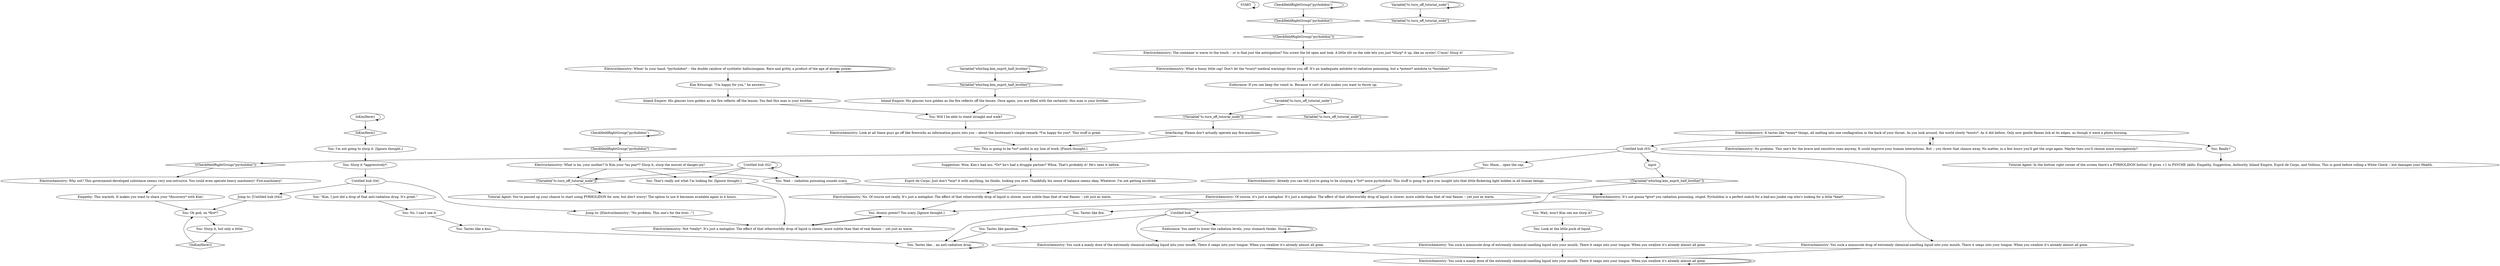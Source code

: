 # INITIATION / PYRHOLIDON HABIT
# A thought for becoming a wonderful pyrholidon addict.
# ==================================================
digraph G {
	  0 [label="START"];
	  1 [label="input"];
	  2 [label="You: Tastes like gasoline."];
	  3 [label="You: Wait -- radiation poisoning sounds scary."];
	  4 [label="You: Slurp it *aggressively*."];
	  5 [label="Jump to: [Electrochemistry: \"No problem. This one's for the brav...\"]"];
	  6 [label="You: This is going to be *so* useful in my line of work. [Finish thought.]"];
	  7 [label="Jump to: [Untitled hub (04)]"];
	  8 [label="You: Will I be able to stand straight and walk?"];
	  9 [label="Esprit de Corps: Just don't *mix* it with anything, he thinks, looking you over. Thankfully his sense of balance seems okay. Whatever. I'm not getting involved."];
	  10 [label="Electrochemistry: Look at all these guys go off like fireworks as information pours into you -- about the lieutenant's simple remark: *I'm happy for you*. This stuff is great."];
	  11 [label="Electrochemistry: Why not? This government-developed substance seems very non-intrusive. You could even operate heavy machinery! Fire-machinery!"];
	  12 [label="Electrochemistry: You suck a manly dose of the extremely chemical-smelling liquid into your mouth. There it seeps into your tongue. When you swallow it's already almost all gone."];
	  13 [label="You: Hmm... open the cap."];
	  14 [label="You: Tastes like... an anti-radiation drug."];
	  15 [label="Electrochemistry: It tastes like *many* things, all melting into one conflagration in the back of your throat. As you look around, the world slowly *exists*. As it did before. Only now gentle flames lick at its edges, as though it were a photo burning."];
	  16 [label="Variable[\"tc.turn_off_tutorial_node\"]"];
	  17 [label="Variable[\"tc.turn_off_tutorial_node\"]", shape=diamond];
	  18 [label="!(Variable[\"tc.turn_off_tutorial_node\"])", shape=diamond];
	  19 [label="You: I'm not going to slurp it. [Ignore thought.]"];
	  20 [label="Empathy: This warmth. It makes you want to share your *discovery* with Kim!"];
	  21 [label="Interfacing: Please don't actually operate any fire-machines."];
	  22 [label="Tutorial Agent: In the bottom right corner of the screen there's a PYRHOLIDON button! It gives +1 to PSYCHE skills: Empathy, Suggestion, Authority, Inland Empire, Esprit de Corps, and Volition. This is good before rolling a White Check -- but damages your Health."];
	  23 [label="Electrochemistry: No. Of course not really. It's just a metaphor. The effect of that otherworldly drop of liquid is slower, more subtle than that of real flames -- yet just as warm."];
	  24 [label="Suggestion: Wow, Kim's bad ass. *Or* he's had a druggie partner? Whoa. That's probably it! He's seen it before."];
	  25 [label="Electrochemistry: Already you can tell you're going to be slurping a *lot* more pyrholidon! This stuff is going to give you insight into that little flickering light hidden in all human beings."];
	  26 [label="Electrochemistry: The container is warm to the touch -- or is that just the anticipation? You screw the lid open and look. A little slit on the side lets you just *slurp* it up, like an oyster! C'mon! Slurp it!"];
	  27 [label="Electrochemistry: You suck a minuscule drop of extremely chemical-smelling liquid into your mouth. There it seeps into your tongue. When you swallow it's already almost all gone."];
	  28 [label="You: Tastes like a kiss."];
	  29 [label="Electrochemistry: Of course, it's just a metaphor. It's just a metaphor. The effect of that otherworldly drop of liquid is slower, more subtle than that of real flames -- yet just as warm."];
	  30 [label="Endurance: If you can keep the vomit in. Because it sort of also makes you want to throw up."];
	  31 [label="Untitled hub"];
	  32 [label="Endurance: You need to lower the radiation levels, your stomach thinks. Slurp it."];
	  33 [label="You: That's really not what I'm looking for. [Ignore thought.]"];
	  34 [label="You: Slurp it, but only a little."];
	  35 [label="Electrochemistry: Not *really*. It's just a metaphor. The effect of that otherworldly drop of liquid is slower, more subtle than that of real flames -- yet just as warm."];
	  36 [label="Electrochemistry: No problem. This one's for the brave and sensitive ones anyway. It could improve your human interactions. But -- you threw that chance away. No matter, in a few hours you'll get the urge again. Maybe then you'll choose more courageously?"];
	  37 [label="You: Really?"];
	  38 [label="You: Oh god, on *fire*?"];
	  39 [label="Untitled hub (04)"];
	  40 [label="CheckHeldRightGroup(\"pyrholidon\")"];
	  41 [label="CheckHeldRightGroup(\"pyrholidon\")", shape=diamond];
	  42 [label="!(CheckHeldRightGroup(\"pyrholidon\"))", shape=diamond];
	  43 [label="You: Tastes like fire."];
	  44 [label="Inland Empire: His glasses turn golden as the fire reflects off the lenses. You feel this man is your brother."];
	  45 [label="Variable[\"whirling.kim_esprit_half_brother\"]"];
	  46 [label="Variable[\"whirling.kim_esprit_half_brother\"]", shape=diamond];
	  47 [label="!(Variable[\"whirling.kim_esprit_half_brother\"])", shape=diamond];
	  48 [label="Electrochemistry: Whoa! In your hand: *pyrholidon* -- the double rainbow of synthetic hallucinogens. Rare and gritty, a product of the age of atomic power."];
	  49 [label="You: Look at the little puck of liquid."];
	  50 [label="Electrochemistry: What is he, your mother? Is Kim your *au pair*? Slurp it, slurp the morsel of danger-joy!"];
	  51 [label="Electrochemistry: You suck a manly dose of the extremely chemical-smelling liquid into your mouth. There it seeps into your tongue. When you swallow it's already almost all gone."];
	  52 [label="Untitled hub (03)"];
	  53 [label="You: No. I can't see it."];
	  54 [label="Kim Kitsuragi: \"I'm happy for you,\" he answers."];
	  55 [label="You: Atomic power? Too scary. [Ignore thought.]"];
	  56 [label="IsKimHere()"];
	  57 [label="IsKimHere()", shape=diamond];
	  58 [label="!(IsKimHere())", shape=diamond];
	  59 [label="CheckHeldRightGroup(\"pyrholidon\")"];
	  60 [label="CheckHeldRightGroup(\"pyrholidon\")", shape=diamond];
	  61 [label="!(CheckHeldRightGroup(\"pyrholidon\"))", shape=diamond];
	  62 [label="Electrochemistry: You suck a minuscule drop of extremely chemical-smelling liquid into your mouth. There it seeps into your tongue. When you swallow it's already almost all gone."];
	  63 [label="Electrochemistry: What a funny little cap! Don't let the *scary* medical warnings throw you off. It's an inadequate antidote to radiation poisoning, but a *potent* antidote to *boredom*."];
	  64 [label="Untitled hub (02)"];
	  65 [label="You: Wait, won't Kim see me slurp it?"];
	  66 [label="Variable[\"tc.turn_off_tutorial_node\"]"];
	  67 [label="Variable[\"tc.turn_off_tutorial_node\"]", shape=diamond];
	  68 [label="!(Variable[\"tc.turn_off_tutorial_node\"])", shape=diamond];
	  69 [label="Tutorial Agent: You've passed up your chance to start using PYRHOLIDON for now, but don't worry! The option to use it becomes available again in 4 hours."];
	  70 [label="Electrochemistry: It's not gonna *give* you radiation poisoning, stupid. Pyrholidon is a perfect match for a bad-ass junkie cop who's looking for a little *heat*."];
	  71 [label="You: \"Kim, I just did a drop of that anti-radiation drug. It's great.\""];
	  72 [label="Inland Empire: His glasses turn golden as the fire reflects off the lenses. Once again, you are filled with the certainty: this man is your brother."];
	  0 -> 0
	  1 -> 47
	  2 -> 14
	  3 -> 70
	  4 -> 39
	  5 -> 35
	  6 -> 24
	  7 -> 38
	  8 -> 10
	  9 -> 23
	  10 -> 6
	  11 -> 20
	  12 -> 51
	  13 -> 25
	  14 -> 14
	  15 -> 36
	  15 -> 37
	  15 -> 52
	  16 -> 16
	  16 -> 17
	  18 -> 69
	  19 -> 4
	  20 -> 38
	  21 -> 6
	  23 -> 55
	  24 -> 9
	  25 -> 29
	  26 -> 63
	  27 -> 51
	  28 -> 14
	  29 -> 55
	  30 -> 66
	  31 -> 32
	  31 -> 2
	  31 -> 12
	  32 -> 32
	  32 -> 12
	  33 -> 35
	  34 -> 58
	  35 -> 55
	  36 -> 15
	  37 -> 22
	  38 -> 34
	  39 -> 7
	  39 -> 5
	  39 -> 71
	  40 -> 40
	  40 -> 41
	  41 -> 50
	  42 -> 11
	  43 -> 14
	  44 -> 8
	  45 -> 45
	  45 -> 46
	  46 -> 72
	  47 -> 43
	  48 -> 48
	  48 -> 54
	  49 -> 62
	  50 -> 33
	  50 -> 18
	  50 -> 3
	  51 -> 51
	  52 -> 1
	  52 -> 42
	  52 -> 27
	  52 -> 13
	  53 -> 28
	  54 -> 44
	  55 -> 35
	  56 -> 56
	  56 -> 57
	  57 -> 19
	  58 -> 38
	  59 -> 59
	  59 -> 60
	  60 -> 61
	  61 -> 26
	  62 -> 51
	  63 -> 30
	  64 -> 64
	  64 -> 33
	  64 -> 18
	  64 -> 3
	  65 -> 49
	  66 -> 67
	  66 -> 68
	  68 -> 21
	  70 -> 31
	  71 -> 53
	  72 -> 8
}

